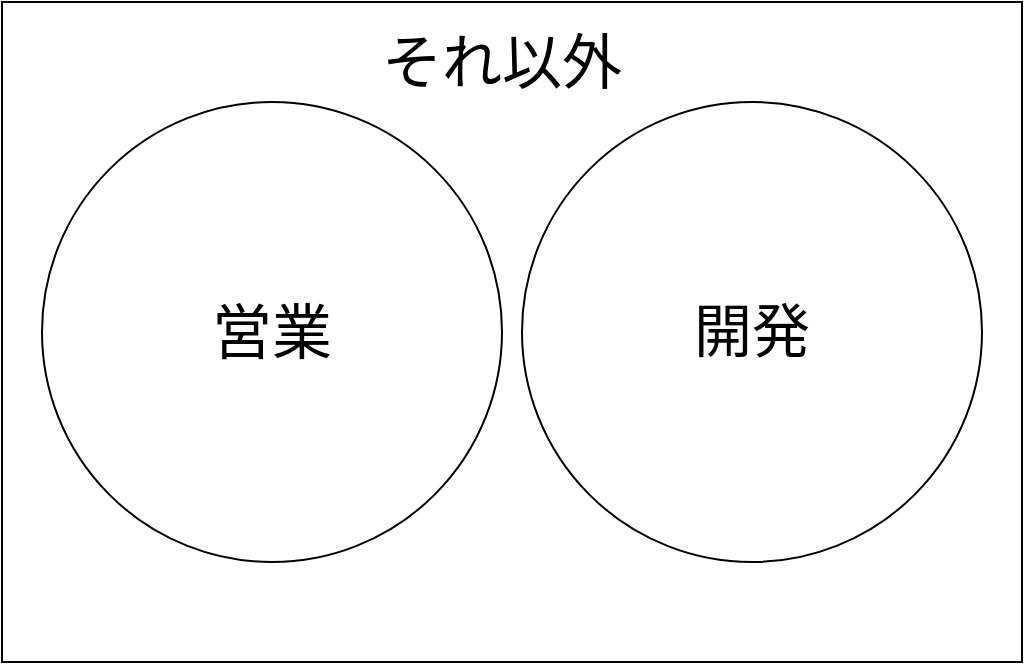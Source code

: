 <mxfile version="14.9.5" type="github">
  <diagram id="asc5BhR5qRx25xHisjMS" name="Page-1">
    <mxGraphModel dx="823" dy="604" grid="1" gridSize="10" guides="1" tooltips="1" connect="1" arrows="1" fold="1" page="1" pageScale="1" pageWidth="850" pageHeight="1100" math="0" shadow="0">
      <root>
        <mxCell id="0" />
        <mxCell id="1" parent="0" />
        <mxCell id="jCAWfSygIb0B3EAoOlvp-3" value="" style="rounded=0;whiteSpace=wrap;html=1;" vertex="1" parent="1">
          <mxGeometry x="140" y="110" width="510" height="330" as="geometry" />
        </mxCell>
        <mxCell id="jCAWfSygIb0B3EAoOlvp-4" value="営業" style="ellipse;whiteSpace=wrap;html=1;aspect=fixed;fontSize=30;" vertex="1" parent="1">
          <mxGeometry x="160" y="160" width="230" height="230" as="geometry" />
        </mxCell>
        <mxCell id="jCAWfSygIb0B3EAoOlvp-5" value="開発" style="ellipse;whiteSpace=wrap;html=1;aspect=fixed;fontSize=29;" vertex="1" parent="1">
          <mxGeometry x="400" y="160" width="230" height="230" as="geometry" />
        </mxCell>
        <mxCell id="jCAWfSygIb0B3EAoOlvp-7" value="それ以外" style="text;html=1;strokeColor=none;fillColor=none;align=center;verticalAlign=middle;whiteSpace=wrap;rounded=0;fontSize=30;" vertex="1" parent="1">
          <mxGeometry x="290" y="130" width="200" height="20" as="geometry" />
        </mxCell>
      </root>
    </mxGraphModel>
  </diagram>
</mxfile>
